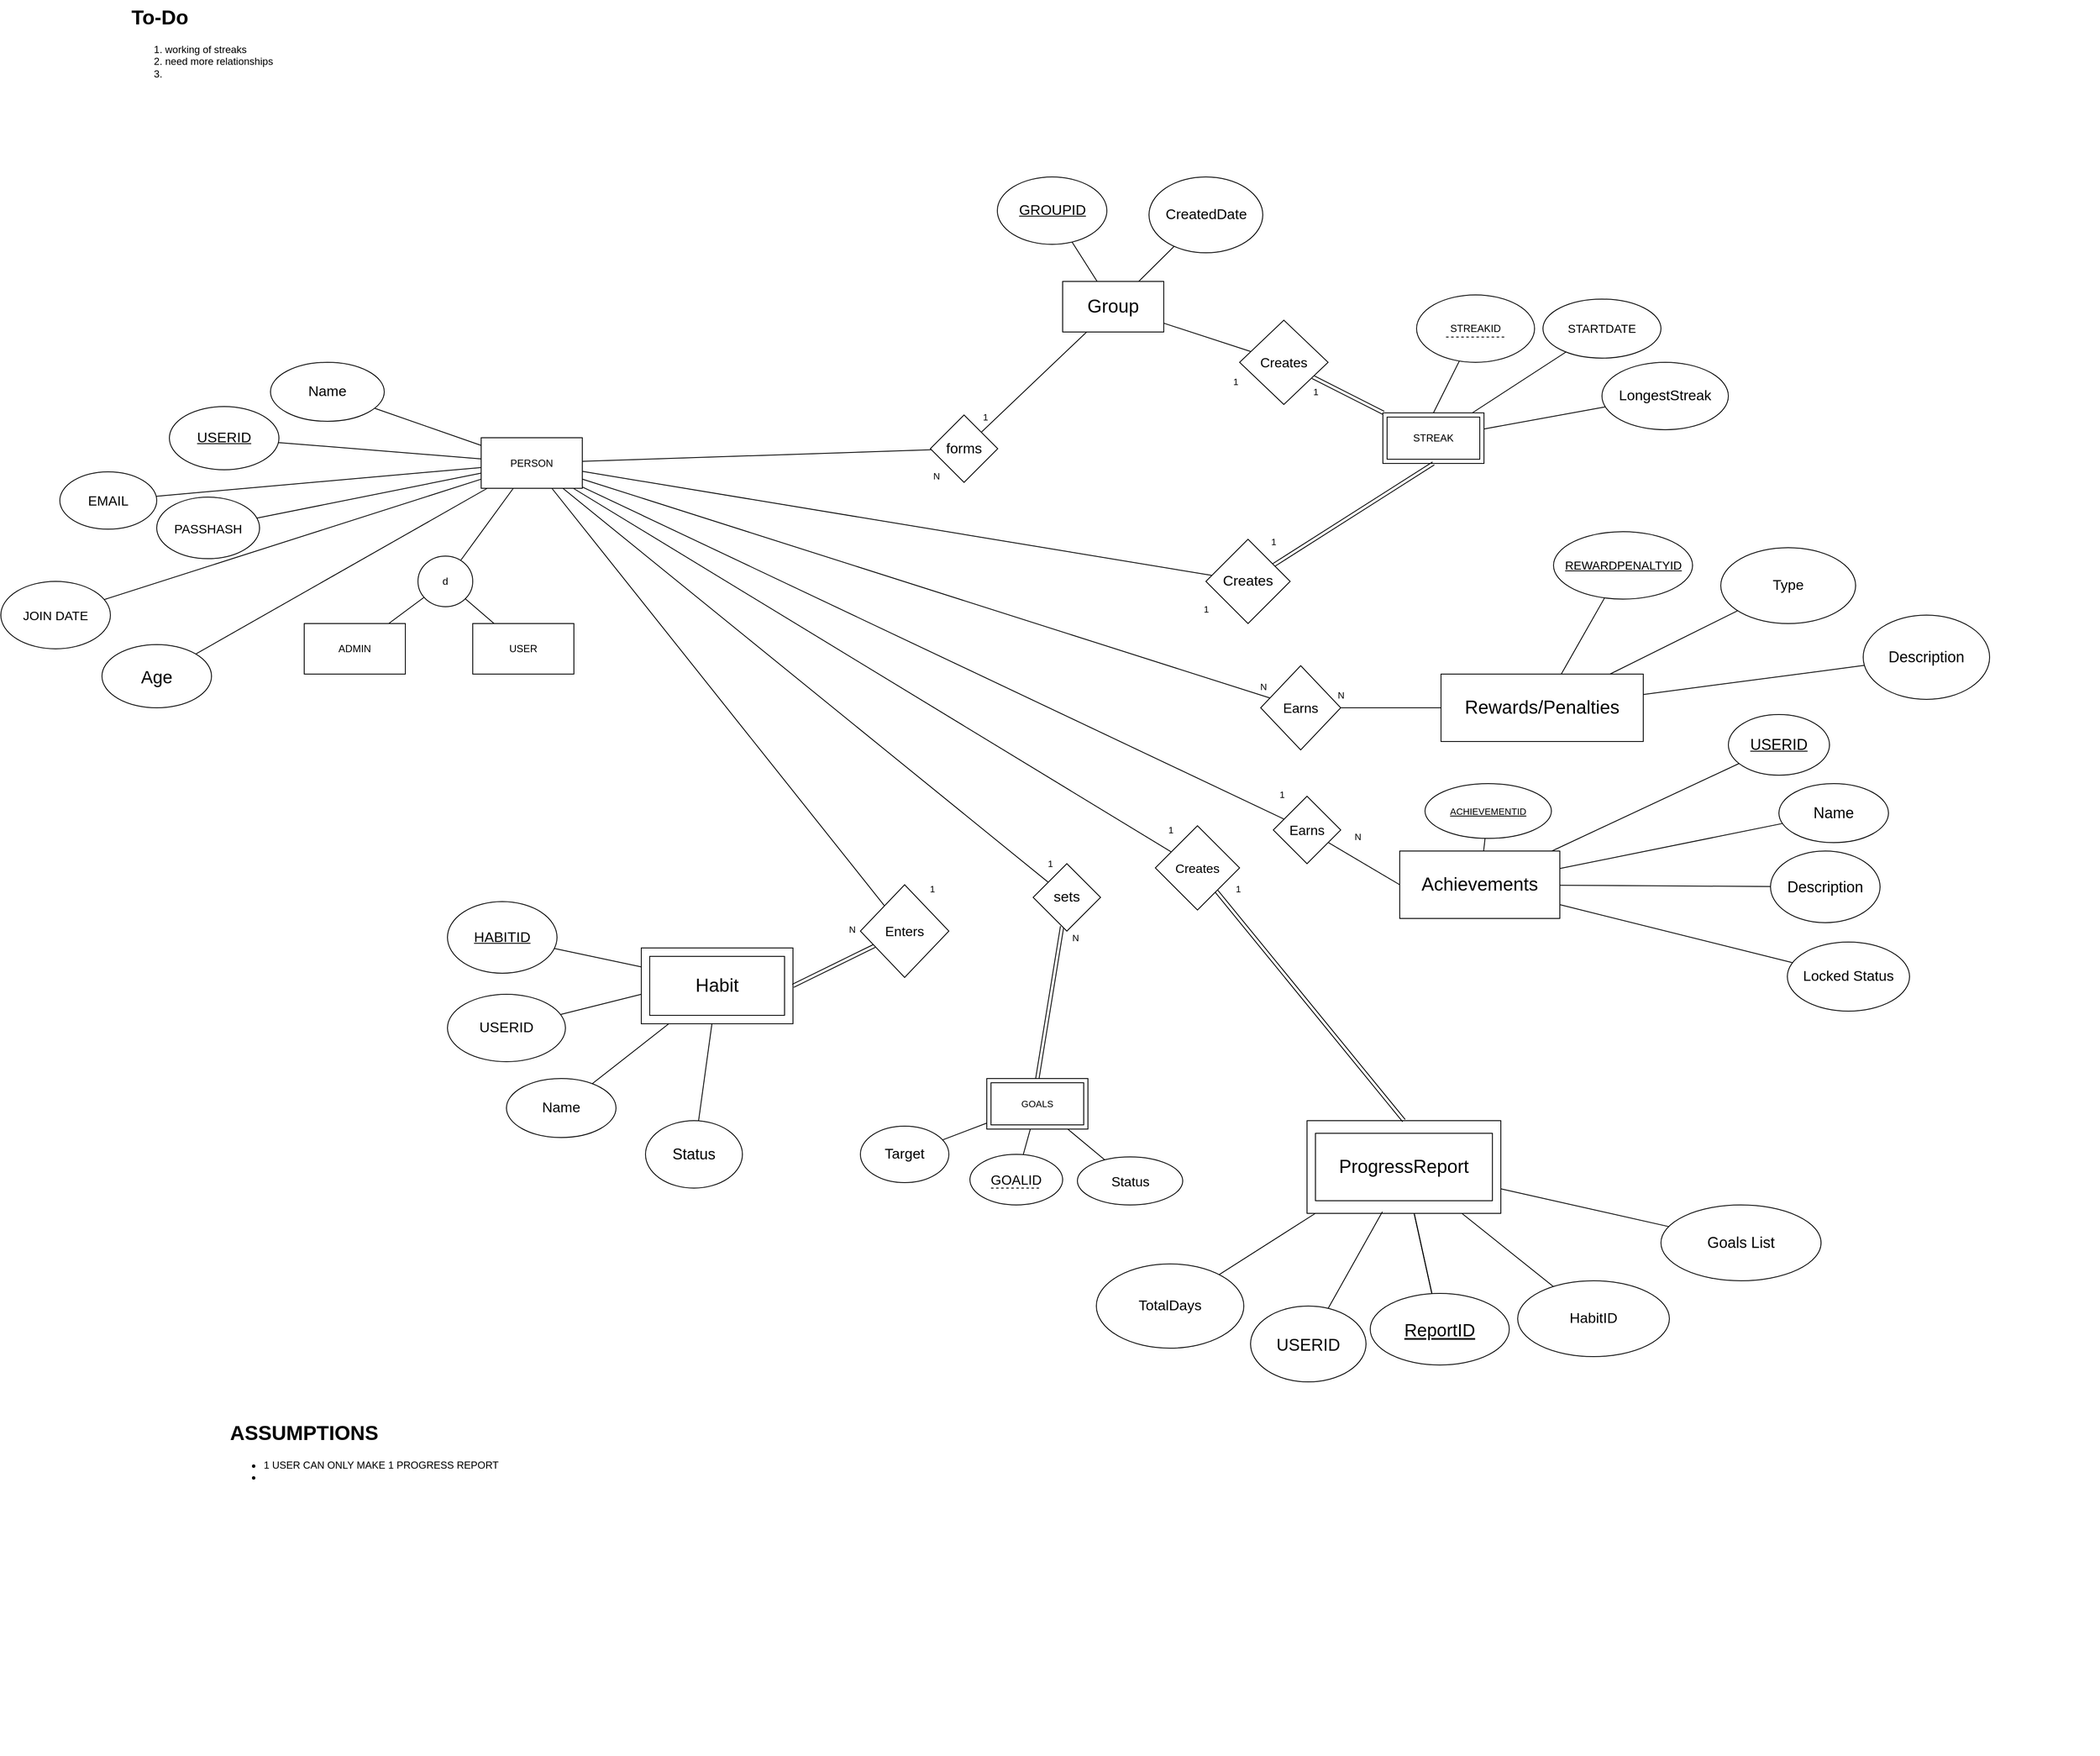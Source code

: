 <mxfile version="26.0.16">
  <diagram name="Page-1" id="hksbCuW23tJVjGmWREl6">
    <mxGraphModel dx="3308" dy="2055" grid="1" gridSize="10" guides="1" tooltips="1" connect="1" arrows="1" fold="1" page="1" pageScale="1" pageWidth="850" pageHeight="1100" math="0" shadow="0">
      <root>
        <mxCell id="0" />
        <mxCell id="1" parent="0" />
        <mxCell id="W9ihRem-RopsjmL4uKQ5-3" value="" style="edgeStyle=none;shape=connector;rounded=0;orthogonalLoop=1;jettySize=auto;html=1;strokeColor=default;align=center;verticalAlign=middle;fontFamily=Helvetica;fontSize=11;fontColor=default;labelBackgroundColor=default;startFill=0;endArrow=none;" edge="1" parent="1" source="W9ihRem-RopsjmL4uKQ5-8" target="W9ihRem-RopsjmL4uKQ5-120">
          <mxGeometry relative="1" as="geometry" />
        </mxCell>
        <mxCell id="W9ihRem-RopsjmL4uKQ5-4" value="" style="edgeStyle=none;shape=connector;rounded=0;orthogonalLoop=1;jettySize=auto;html=1;strokeColor=default;align=center;verticalAlign=middle;fontFamily=Helvetica;fontSize=11;fontColor=default;labelBackgroundColor=default;startFill=0;endArrow=none;" edge="1" parent="1" source="W9ihRem-RopsjmL4uKQ5-8" target="W9ihRem-RopsjmL4uKQ5-122">
          <mxGeometry relative="1" as="geometry" />
        </mxCell>
        <mxCell id="W9ihRem-RopsjmL4uKQ5-5" value="" style="edgeStyle=none;shape=connector;rounded=0;orthogonalLoop=1;jettySize=auto;html=1;strokeColor=default;align=center;verticalAlign=middle;fontFamily=Helvetica;fontSize=11;fontColor=default;labelBackgroundColor=default;startFill=0;endArrow=none;" edge="1" parent="1" source="W9ihRem-RopsjmL4uKQ5-8" target="W9ihRem-RopsjmL4uKQ5-120">
          <mxGeometry relative="1" as="geometry" />
        </mxCell>
        <mxCell id="W9ihRem-RopsjmL4uKQ5-6" value="" style="edgeStyle=none;shape=connector;rounded=0;orthogonalLoop=1;jettySize=auto;html=1;strokeColor=default;align=center;verticalAlign=middle;fontFamily=Helvetica;fontSize=11;fontColor=default;labelBackgroundColor=default;startFill=0;endArrow=none;" edge="1" parent="1" source="W9ihRem-RopsjmL4uKQ5-8" target="W9ihRem-RopsjmL4uKQ5-120">
          <mxGeometry relative="1" as="geometry" />
        </mxCell>
        <mxCell id="W9ihRem-RopsjmL4uKQ5-7" value="" style="edgeStyle=none;shape=connector;rounded=0;orthogonalLoop=1;jettySize=auto;html=1;strokeColor=default;align=center;verticalAlign=middle;fontFamily=Helvetica;fontSize=11;fontColor=default;labelBackgroundColor=default;startFill=0;endArrow=none;" edge="1" parent="1" source="W9ihRem-RopsjmL4uKQ5-8" target="W9ihRem-RopsjmL4uKQ5-124">
          <mxGeometry relative="1" as="geometry" />
        </mxCell>
        <mxCell id="W9ihRem-RopsjmL4uKQ5-8" value="" style="rounded=0;whiteSpace=wrap;html=1;fontFamily=Helvetica;fontSize=11;fontColor=default;labelBackgroundColor=default;" vertex="1" parent="1">
          <mxGeometry x="630" y="760" width="230" height="110" as="geometry" />
        </mxCell>
        <mxCell id="W9ihRem-RopsjmL4uKQ5-10" value="" style="edgeStyle=none;shape=connector;rounded=0;orthogonalLoop=1;jettySize=auto;html=1;strokeColor=default;align=center;verticalAlign=middle;fontFamily=Helvetica;fontSize=11;fontColor=default;labelBackgroundColor=default;startFill=0;endArrow=none;" edge="1" parent="1" source="W9ihRem-RopsjmL4uKQ5-13" target="W9ihRem-RopsjmL4uKQ5-146">
          <mxGeometry relative="1" as="geometry" />
        </mxCell>
        <mxCell id="W9ihRem-RopsjmL4uKQ5-11" value="" style="edgeStyle=none;shape=connector;rounded=0;orthogonalLoop=1;jettySize=auto;html=1;strokeColor=default;align=center;verticalAlign=middle;fontFamily=Helvetica;fontSize=11;fontColor=default;labelBackgroundColor=default;startFill=0;endArrow=none;" edge="1" parent="1" source="W9ihRem-RopsjmL4uKQ5-13" target="W9ihRem-RopsjmL4uKQ5-147">
          <mxGeometry relative="1" as="geometry" />
        </mxCell>
        <mxCell id="W9ihRem-RopsjmL4uKQ5-12" value="" style="edgeStyle=none;shape=connector;rounded=0;orthogonalLoop=1;jettySize=auto;html=1;strokeColor=default;align=center;verticalAlign=middle;fontFamily=Helvetica;fontSize=11;fontColor=default;labelBackgroundColor=default;startFill=0;endArrow=none;exitX=0;exitY=0.25;exitDx=0;exitDy=0;" edge="1" parent="1" source="W9ihRem-RopsjmL4uKQ5-13" target="W9ihRem-RopsjmL4uKQ5-148">
          <mxGeometry relative="1" as="geometry">
            <mxPoint x="-160" y="530.182" as="sourcePoint" />
          </mxGeometry>
        </mxCell>
        <mxCell id="W9ihRem-RopsjmL4uKQ5-13" value="" style="rounded=0;whiteSpace=wrap;html=1;fontFamily=Helvetica;fontSize=11;fontColor=default;labelBackgroundColor=default;" vertex="1" parent="1">
          <mxGeometry x="-160" y="555" width="180" height="90" as="geometry" />
        </mxCell>
        <mxCell id="W9ihRem-RopsjmL4uKQ5-21" value="" style="edgeStyle=none;shape=connector;rounded=0;orthogonalLoop=1;jettySize=auto;html=1;strokeColor=default;align=center;verticalAlign=middle;fontFamily=Helvetica;fontSize=11;fontColor=default;labelBackgroundColor=default;startFill=0;endArrow=none;" edge="1" parent="1" source="W9ihRem-RopsjmL4uKQ5-26" target="W9ihRem-RopsjmL4uKQ5-125">
          <mxGeometry relative="1" as="geometry" />
        </mxCell>
        <mxCell id="W9ihRem-RopsjmL4uKQ5-22" value="" style="edgeStyle=none;shape=connector;rounded=0;orthogonalLoop=1;jettySize=auto;html=1;strokeColor=default;align=center;verticalAlign=middle;fontFamily=Helvetica;fontSize=11;fontColor=default;labelBackgroundColor=default;startFill=0;endArrow=none;" edge="1" parent="1" source="W9ihRem-RopsjmL4uKQ5-26" target="W9ihRem-RopsjmL4uKQ5-126">
          <mxGeometry relative="1" as="geometry" />
        </mxCell>
        <mxCell id="W9ihRem-RopsjmL4uKQ5-23" value="" style="edgeStyle=none;shape=connector;rounded=0;orthogonalLoop=1;jettySize=auto;html=1;strokeColor=default;align=center;verticalAlign=middle;fontFamily=Helvetica;fontSize=11;fontColor=default;labelBackgroundColor=default;startFill=0;endArrow=none;" edge="1" parent="1" source="W9ihRem-RopsjmL4uKQ5-26" target="W9ihRem-RopsjmL4uKQ5-127">
          <mxGeometry relative="1" as="geometry" />
        </mxCell>
        <mxCell id="W9ihRem-RopsjmL4uKQ5-24" value="" style="edgeStyle=none;shape=connector;rounded=0;orthogonalLoop=1;jettySize=auto;html=1;strokeColor=default;align=center;verticalAlign=middle;fontFamily=Helvetica;fontSize=11;fontColor=default;labelBackgroundColor=default;startFill=0;endArrow=none;" edge="1" parent="1" source="W9ihRem-RopsjmL4uKQ5-26" target="W9ihRem-RopsjmL4uKQ5-128">
          <mxGeometry relative="1" as="geometry" />
        </mxCell>
        <mxCell id="W9ihRem-RopsjmL4uKQ5-25" value="" style="edgeStyle=none;shape=connector;rounded=0;orthogonalLoop=1;jettySize=auto;html=1;strokeColor=default;align=center;verticalAlign=middle;fontFamily=Helvetica;fontSize=11;fontColor=default;labelBackgroundColor=default;startFill=0;endArrow=none;" edge="1" parent="1" source="W9ihRem-RopsjmL4uKQ5-26" target="W9ihRem-RopsjmL4uKQ5-129">
          <mxGeometry relative="1" as="geometry" />
        </mxCell>
        <mxCell id="W9ihRem-RopsjmL4uKQ5-26" value="&lt;font style=&quot;font-size: 22px;&quot;&gt;Achievements&lt;/font&gt;" style="rounded=0;whiteSpace=wrap;html=1;" vertex="1" parent="1">
          <mxGeometry x="740" y="440" width="190" height="80" as="geometry" />
        </mxCell>
        <mxCell id="W9ihRem-RopsjmL4uKQ5-28" value="" style="edgeStyle=none;shape=connector;rounded=0;orthogonalLoop=1;jettySize=auto;html=1;strokeColor=default;align=center;verticalAlign=middle;fontFamily=Helvetica;fontSize=11;fontColor=default;labelBackgroundColor=default;startFill=0;endArrow=none;" edge="1" parent="1" source="W9ihRem-RopsjmL4uKQ5-31" target="W9ihRem-RopsjmL4uKQ5-135">
          <mxGeometry relative="1" as="geometry" />
        </mxCell>
        <mxCell id="W9ihRem-RopsjmL4uKQ5-29" value="" style="edgeStyle=none;shape=connector;rounded=0;orthogonalLoop=1;jettySize=auto;html=1;strokeColor=default;align=center;verticalAlign=middle;fontFamily=Helvetica;fontSize=11;fontColor=default;labelBackgroundColor=default;startFill=0;endArrow=none;" edge="1" parent="1" source="W9ihRem-RopsjmL4uKQ5-31" target="W9ihRem-RopsjmL4uKQ5-136">
          <mxGeometry relative="1" as="geometry" />
        </mxCell>
        <mxCell id="W9ihRem-RopsjmL4uKQ5-31" value="&lt;font style=&quot;font-size: 22px;&quot;&gt;Streak&lt;/font&gt;" style="rounded=0;whiteSpace=wrap;html=1;" vertex="1" parent="1">
          <mxGeometry x="720" y="-80" width="120" height="60" as="geometry" />
        </mxCell>
        <mxCell id="W9ihRem-RopsjmL4uKQ5-32" value="" style="edgeStyle=none;shape=connector;rounded=0;orthogonalLoop=1;jettySize=auto;html=1;strokeColor=default;align=center;verticalAlign=middle;fontFamily=Helvetica;fontSize=11;fontColor=default;labelBackgroundColor=default;startFill=0;endArrow=none;" edge="1" parent="1" target="W9ihRem-RopsjmL4uKQ5-145">
          <mxGeometry relative="1" as="geometry">
            <mxPoint x="-160" y="610" as="sourcePoint" />
          </mxGeometry>
        </mxCell>
        <mxCell id="W9ihRem-RopsjmL4uKQ5-33" value="&lt;font style=&quot;font-size: 22px;&quot;&gt;Habit&lt;/font&gt;" style="rounded=0;whiteSpace=wrap;html=1;" vertex="1" parent="1">
          <mxGeometry x="-150" y="565" width="160" height="70" as="geometry" />
        </mxCell>
        <mxCell id="W9ihRem-RopsjmL4uKQ5-34" value="" style="edgeStyle=none;shape=connector;rounded=0;orthogonalLoop=1;jettySize=auto;html=1;strokeColor=default;align=center;verticalAlign=middle;fontFamily=Helvetica;fontSize=11;fontColor=default;labelBackgroundColor=default;startFill=0;endArrow=none;" edge="1" parent="1" source="W9ihRem-RopsjmL4uKQ5-39" target="W9ihRem-RopsjmL4uKQ5-82">
          <mxGeometry relative="1" as="geometry" />
        </mxCell>
        <mxCell id="W9ihRem-RopsjmL4uKQ5-35" value="" style="edgeStyle=none;shape=connector;rounded=0;orthogonalLoop=1;jettySize=auto;html=1;strokeColor=default;align=center;verticalAlign=middle;fontFamily=Helvetica;fontSize=11;fontColor=default;labelBackgroundColor=default;startFill=0;endArrow=none;" edge="1" parent="1" source="W9ihRem-RopsjmL4uKQ5-39" target="W9ihRem-RopsjmL4uKQ5-130">
          <mxGeometry relative="1" as="geometry" />
        </mxCell>
        <mxCell id="W9ihRem-RopsjmL4uKQ5-38" value="" style="edgeStyle=none;shape=connector;rounded=0;orthogonalLoop=1;jettySize=auto;html=1;strokeColor=default;align=center;verticalAlign=middle;fontFamily=Helvetica;fontSize=11;fontColor=default;labelBackgroundColor=default;startFill=0;endArrow=none;" edge="1" parent="1" source="W9ihRem-RopsjmL4uKQ5-39" target="W9ihRem-RopsjmL4uKQ5-133">
          <mxGeometry relative="1" as="geometry" />
        </mxCell>
        <mxCell id="W9ihRem-RopsjmL4uKQ5-39" value="&lt;font style=&quot;font-size: 22px;&quot;&gt;Group&lt;/font&gt;" style="rounded=0;whiteSpace=wrap;html=1;" vertex="1" parent="1">
          <mxGeometry x="340" y="-236" width="120" height="60" as="geometry" />
        </mxCell>
        <mxCell id="W9ihRem-RopsjmL4uKQ5-40" style="rounded=0;orthogonalLoop=1;jettySize=auto;html=1;endArrow=none;startFill=0;" edge="1" parent="1" source="W9ihRem-RopsjmL4uKQ5-53" target="W9ihRem-RopsjmL4uKQ5-70">
          <mxGeometry relative="1" as="geometry" />
        </mxCell>
        <mxCell id="W9ihRem-RopsjmL4uKQ5-41" value="" style="shape=connector;rounded=0;orthogonalLoop=1;jettySize=auto;html=1;strokeColor=default;align=center;verticalAlign=middle;fontFamily=Helvetica;fontSize=11;fontColor=default;labelBackgroundColor=default;startFill=0;endArrow=none;" edge="1" parent="1" source="W9ihRem-RopsjmL4uKQ5-53" target="W9ihRem-RopsjmL4uKQ5-72">
          <mxGeometry relative="1" as="geometry" />
        </mxCell>
        <mxCell id="W9ihRem-RopsjmL4uKQ5-42" value="" style="shape=connector;rounded=0;orthogonalLoop=1;jettySize=auto;html=1;strokeColor=default;align=center;verticalAlign=middle;fontFamily=Helvetica;fontSize=11;fontColor=default;labelBackgroundColor=default;startFill=0;endArrow=none;" edge="1" parent="1" source="W9ihRem-RopsjmL4uKQ5-53" target="W9ihRem-RopsjmL4uKQ5-76">
          <mxGeometry relative="1" as="geometry" />
        </mxCell>
        <mxCell id="W9ihRem-RopsjmL4uKQ5-43" value="" style="edgeStyle=none;shape=connector;rounded=0;orthogonalLoop=1;jettySize=auto;html=1;strokeColor=default;align=center;verticalAlign=middle;fontFamily=Helvetica;fontSize=11;fontColor=default;labelBackgroundColor=default;startFill=0;endArrow=none;" edge="1" parent="1" source="W9ihRem-RopsjmL4uKQ5-53" target="W9ihRem-RopsjmL4uKQ5-78">
          <mxGeometry relative="1" as="geometry" />
        </mxCell>
        <mxCell id="W9ihRem-RopsjmL4uKQ5-44" value="" style="edgeStyle=none;shape=connector;rounded=0;orthogonalLoop=1;jettySize=auto;html=1;strokeColor=default;align=center;verticalAlign=middle;fontFamily=Helvetica;fontSize=11;fontColor=default;labelBackgroundColor=default;startFill=0;endArrow=none;" edge="1" parent="1" source="W9ihRem-RopsjmL4uKQ5-53" target="W9ihRem-RopsjmL4uKQ5-80">
          <mxGeometry relative="1" as="geometry" />
        </mxCell>
        <mxCell id="W9ihRem-RopsjmL4uKQ5-45" value="" style="edgeStyle=none;shape=connector;rounded=0;orthogonalLoop=1;jettySize=auto;html=1;strokeColor=default;align=center;verticalAlign=middle;fontFamily=Helvetica;fontSize=11;fontColor=default;labelBackgroundColor=default;startFill=0;endArrow=none;" edge="1" parent="1" source="W9ihRem-RopsjmL4uKQ5-53" target="W9ihRem-RopsjmL4uKQ5-85">
          <mxGeometry relative="1" as="geometry" />
        </mxCell>
        <mxCell id="W9ihRem-RopsjmL4uKQ5-46" value="" style="edgeStyle=none;shape=connector;rounded=0;orthogonalLoop=1;jettySize=auto;html=1;strokeColor=default;align=center;verticalAlign=middle;fontFamily=Helvetica;fontSize=11;fontColor=default;labelBackgroundColor=default;startFill=0;endArrow=none;" edge="1" parent="1" source="W9ihRem-RopsjmL4uKQ5-53" target="W9ihRem-RopsjmL4uKQ5-87">
          <mxGeometry relative="1" as="geometry" />
        </mxCell>
        <mxCell id="W9ihRem-RopsjmL4uKQ5-47" value="" style="edgeStyle=none;shape=connector;rounded=0;orthogonalLoop=1;jettySize=auto;html=1;strokeColor=default;align=center;verticalAlign=middle;fontFamily=Helvetica;fontSize=11;fontColor=default;labelBackgroundColor=default;startFill=0;endArrow=none;" edge="1" parent="1" source="W9ihRem-RopsjmL4uKQ5-53" target="W9ihRem-RopsjmL4uKQ5-149">
          <mxGeometry relative="1" as="geometry" />
        </mxCell>
        <mxCell id="W9ihRem-RopsjmL4uKQ5-48" value="" style="edgeStyle=none;shape=connector;rounded=0;orthogonalLoop=1;jettySize=auto;html=1;strokeColor=default;align=center;verticalAlign=middle;fontFamily=Helvetica;fontSize=11;fontColor=default;labelBackgroundColor=default;startFill=0;endArrow=none;" edge="1" parent="1" source="W9ihRem-RopsjmL4uKQ5-53" target="W9ihRem-RopsjmL4uKQ5-150">
          <mxGeometry relative="1" as="geometry" />
        </mxCell>
        <mxCell id="W9ihRem-RopsjmL4uKQ5-49" value="" style="edgeStyle=none;shape=connector;rounded=0;orthogonalLoop=1;jettySize=auto;html=1;strokeColor=default;align=center;verticalAlign=middle;fontFamily=Helvetica;fontSize=11;fontColor=default;labelBackgroundColor=default;startFill=0;endArrow=none;" edge="1" parent="1" source="W9ihRem-RopsjmL4uKQ5-53" target="W9ihRem-RopsjmL4uKQ5-151">
          <mxGeometry relative="1" as="geometry" />
        </mxCell>
        <mxCell id="W9ihRem-RopsjmL4uKQ5-50" value="" style="edgeStyle=none;shape=connector;rounded=0;orthogonalLoop=1;jettySize=auto;html=1;strokeColor=default;align=center;verticalAlign=middle;fontFamily=Helvetica;fontSize=11;fontColor=default;labelBackgroundColor=default;startFill=0;endArrow=none;" edge="1" parent="1" source="W9ihRem-RopsjmL4uKQ5-53" target="W9ihRem-RopsjmL4uKQ5-152">
          <mxGeometry relative="1" as="geometry" />
        </mxCell>
        <mxCell id="W9ihRem-RopsjmL4uKQ5-51" value="" style="edgeStyle=none;shape=connector;rounded=0;orthogonalLoop=1;jettySize=auto;html=1;strokeColor=default;align=center;verticalAlign=middle;fontFamily=Helvetica;fontSize=11;fontColor=default;labelBackgroundColor=default;startFill=0;endArrow=none;" edge="1" parent="1" source="W9ihRem-RopsjmL4uKQ5-53" target="W9ihRem-RopsjmL4uKQ5-153">
          <mxGeometry relative="1" as="geometry" />
        </mxCell>
        <mxCell id="W9ihRem-RopsjmL4uKQ5-52" value="" style="edgeStyle=none;shape=connector;rounded=0;orthogonalLoop=1;jettySize=auto;html=1;strokeColor=default;align=center;verticalAlign=middle;fontFamily=Helvetica;fontSize=11;fontColor=default;labelBackgroundColor=default;startFill=0;endArrow=none;" edge="1" parent="1" source="W9ihRem-RopsjmL4uKQ5-53" target="W9ihRem-RopsjmL4uKQ5-154">
          <mxGeometry relative="1" as="geometry" />
        </mxCell>
        <mxCell id="W9ihRem-RopsjmL4uKQ5-172" value="" style="rounded=0;orthogonalLoop=1;jettySize=auto;html=1;endArrow=none;startFill=0;" edge="1" parent="1" source="W9ihRem-RopsjmL4uKQ5-53" target="W9ihRem-RopsjmL4uKQ5-171">
          <mxGeometry relative="1" as="geometry" />
        </mxCell>
        <mxCell id="W9ihRem-RopsjmL4uKQ5-53" value="PERSON" style="rounded=0;whiteSpace=wrap;html=1;" vertex="1" parent="1">
          <mxGeometry x="-350" y="-50.5" width="120" height="60" as="geometry" />
        </mxCell>
        <mxCell id="W9ihRem-RopsjmL4uKQ5-54" value="" style="edgeStyle=none;shape=connector;rounded=0;orthogonalLoop=1;jettySize=auto;html=1;strokeColor=default;align=center;verticalAlign=middle;fontFamily=Helvetica;fontSize=11;fontColor=default;labelBackgroundColor=default;startFill=0;endArrow=none;" edge="1" parent="1" source="W9ihRem-RopsjmL4uKQ5-57" target="W9ihRem-RopsjmL4uKQ5-142">
          <mxGeometry relative="1" as="geometry" />
        </mxCell>
        <mxCell id="W9ihRem-RopsjmL4uKQ5-55" value="" style="edgeStyle=none;shape=connector;rounded=0;orthogonalLoop=1;jettySize=auto;html=1;strokeColor=default;align=center;verticalAlign=middle;fontFamily=Helvetica;fontSize=11;fontColor=default;labelBackgroundColor=default;startFill=0;endArrow=none;" edge="1" parent="1" source="W9ihRem-RopsjmL4uKQ5-57" target="W9ihRem-RopsjmL4uKQ5-143">
          <mxGeometry relative="1" as="geometry" />
        </mxCell>
        <mxCell id="W9ihRem-RopsjmL4uKQ5-56" value="" style="edgeStyle=none;shape=connector;rounded=0;orthogonalLoop=1;jettySize=auto;html=1;strokeColor=default;align=center;verticalAlign=middle;fontFamily=Helvetica;fontSize=11;fontColor=default;labelBackgroundColor=default;startFill=0;endArrow=none;" edge="1" parent="1" source="W9ihRem-RopsjmL4uKQ5-57" target="W9ihRem-RopsjmL4uKQ5-144">
          <mxGeometry relative="1" as="geometry" />
        </mxCell>
        <mxCell id="W9ihRem-RopsjmL4uKQ5-57" value="&lt;font style=&quot;font-size: 22px;&quot;&gt;Goals&lt;/font&gt;" style="rounded=0;whiteSpace=wrap;html=1;" vertex="1" parent="1">
          <mxGeometry x="250" y="710" width="120" height="60" as="geometry" />
        </mxCell>
        <mxCell id="W9ihRem-RopsjmL4uKQ5-59" value="" style="edgeStyle=none;shape=connector;rounded=0;orthogonalLoop=1;jettySize=auto;html=1;strokeColor=default;align=center;verticalAlign=middle;fontFamily=Helvetica;fontSize=11;fontColor=default;labelBackgroundColor=default;startFill=0;endArrow=none;" edge="1" parent="1" source="W9ihRem-RopsjmL4uKQ5-63" target="W9ihRem-RopsjmL4uKQ5-138">
          <mxGeometry relative="1" as="geometry" />
        </mxCell>
        <mxCell id="W9ihRem-RopsjmL4uKQ5-61" value="" style="edgeStyle=none;shape=connector;rounded=0;orthogonalLoop=1;jettySize=auto;html=1;strokeColor=default;align=center;verticalAlign=middle;fontFamily=Helvetica;fontSize=11;fontColor=default;labelBackgroundColor=default;startFill=0;endArrow=none;" edge="1" parent="1" source="W9ihRem-RopsjmL4uKQ5-63" target="W9ihRem-RopsjmL4uKQ5-140">
          <mxGeometry relative="1" as="geometry" />
        </mxCell>
        <mxCell id="W9ihRem-RopsjmL4uKQ5-62" value="" style="edgeStyle=none;shape=connector;rounded=0;orthogonalLoop=1;jettySize=auto;html=1;strokeColor=default;align=center;verticalAlign=middle;fontFamily=Helvetica;fontSize=11;fontColor=default;labelBackgroundColor=default;startFill=0;endArrow=none;" edge="1" parent="1" source="W9ihRem-RopsjmL4uKQ5-63" target="W9ihRem-RopsjmL4uKQ5-141">
          <mxGeometry relative="1" as="geometry" />
        </mxCell>
        <mxCell id="W9ihRem-RopsjmL4uKQ5-63" value="&lt;font style=&quot;font-size: 22px;&quot;&gt;Rewards/Penalties&lt;/font&gt;" style="rounded=0;whiteSpace=wrap;html=1;" vertex="1" parent="1">
          <mxGeometry x="789" y="230" width="240" height="80" as="geometry" />
        </mxCell>
        <mxCell id="W9ihRem-RopsjmL4uKQ5-66" value="" style="edgeStyle=none;shape=connector;rounded=0;orthogonalLoop=1;jettySize=auto;html=1;strokeColor=default;align=center;verticalAlign=middle;fontFamily=Helvetica;fontSize=11;fontColor=default;labelBackgroundColor=default;startFill=0;endArrow=none;exitX=0.389;exitY=0.982;exitDx=0;exitDy=0;exitPerimeter=0;" edge="1" parent="1" source="W9ihRem-RopsjmL4uKQ5-8" target="W9ihRem-RopsjmL4uKQ5-121">
          <mxGeometry relative="1" as="geometry" />
        </mxCell>
        <mxCell id="W9ihRem-RopsjmL4uKQ5-67" value="" style="edgeStyle=none;shape=connector;rounded=0;orthogonalLoop=1;jettySize=auto;html=1;strokeColor=default;align=center;verticalAlign=middle;fontFamily=Helvetica;fontSize=11;fontColor=default;labelBackgroundColor=default;startFill=0;endArrow=none;exitX=0.043;exitY=1;exitDx=0;exitDy=0;exitPerimeter=0;" edge="1" parent="1" source="W9ihRem-RopsjmL4uKQ5-8" target="W9ihRem-RopsjmL4uKQ5-123">
          <mxGeometry relative="1" as="geometry" />
        </mxCell>
        <mxCell id="W9ihRem-RopsjmL4uKQ5-68" value="&lt;font style=&quot;font-size: 22px;&quot;&gt;ProgressReport&lt;/font&gt;" style="rounded=0;whiteSpace=wrap;html=1;" vertex="1" parent="1">
          <mxGeometry x="640" y="775" width="210" height="80" as="geometry" />
        </mxCell>
        <mxCell id="W9ihRem-RopsjmL4uKQ5-69" style="shape=connector;rounded=0;orthogonalLoop=1;jettySize=auto;html=1;strokeColor=default;align=center;verticalAlign=middle;fontFamily=Helvetica;fontSize=11;fontColor=default;labelBackgroundColor=default;startFill=0;endArrow=none;" edge="1" parent="1" source="W9ihRem-RopsjmL4uKQ5-70" target="W9ihRem-RopsjmL4uKQ5-39">
          <mxGeometry relative="1" as="geometry" />
        </mxCell>
        <mxCell id="W9ihRem-RopsjmL4uKQ5-70" value="&lt;font style=&quot;font-size: 17px;&quot;&gt;forms&lt;/font&gt;" style="rhombus;whiteSpace=wrap;html=1;" vertex="1" parent="1">
          <mxGeometry x="183" y="-77.5" width="80" height="80" as="geometry" />
        </mxCell>
        <mxCell id="W9ihRem-RopsjmL4uKQ5-71" style="rounded=0;orthogonalLoop=1;jettySize=auto;html=1;entryX=0.5;entryY=0;entryDx=0;entryDy=0;strokeColor=default;align=center;verticalAlign=middle;fontFamily=Helvetica;fontSize=11;fontColor=default;labelBackgroundColor=default;startFill=0;endArrow=none;shape=link;" edge="1" parent="1" source="W9ihRem-RopsjmL4uKQ5-72" target="W9ihRem-RopsjmL4uKQ5-57">
          <mxGeometry relative="1" as="geometry" />
        </mxCell>
        <mxCell id="W9ihRem-RopsjmL4uKQ5-72" value="&lt;font style=&quot;font-size: 17px;&quot;&gt;sets&lt;/font&gt;" style="rhombus;whiteSpace=wrap;html=1;rounded=0;" vertex="1" parent="1">
          <mxGeometry x="305" y="455" width="80" height="80" as="geometry" />
        </mxCell>
        <mxCell id="W9ihRem-RopsjmL4uKQ5-75" style="edgeStyle=orthogonalEdgeStyle;shape=connector;rounded=0;orthogonalLoop=1;jettySize=auto;html=1;strokeColor=default;align=center;verticalAlign=middle;fontFamily=Helvetica;fontSize=11;fontColor=default;labelBackgroundColor=default;startFill=0;endArrow=none;" edge="1" parent="1" source="W9ihRem-RopsjmL4uKQ5-76" target="W9ihRem-RopsjmL4uKQ5-63">
          <mxGeometry relative="1" as="geometry" />
        </mxCell>
        <mxCell id="W9ihRem-RopsjmL4uKQ5-76" value="&lt;font style=&quot;font-size: 16px;&quot;&gt;Earns&lt;/font&gt;" style="rhombus;whiteSpace=wrap;html=1;rounded=0;" vertex="1" parent="1">
          <mxGeometry x="575" y="220" width="95" height="100" as="geometry" />
        </mxCell>
        <mxCell id="W9ihRem-RopsjmL4uKQ5-77" style="edgeStyle=none;shape=link;rounded=0;orthogonalLoop=1;jettySize=auto;html=1;strokeColor=default;align=center;verticalAlign=middle;fontFamily=Helvetica;fontSize=11;fontColor=default;labelBackgroundColor=default;startFill=0;endArrow=none;entryX=1;entryY=0.5;entryDx=0;entryDy=0;" edge="1" parent="1" source="W9ihRem-RopsjmL4uKQ5-78" target="W9ihRem-RopsjmL4uKQ5-13">
          <mxGeometry relative="1" as="geometry">
            <mxPoint x="120" y="590" as="targetPoint" />
          </mxGeometry>
        </mxCell>
        <mxCell id="W9ihRem-RopsjmL4uKQ5-78" value="&lt;font style=&quot;font-size: 16px;&quot;&gt;Enters&lt;/font&gt;" style="rhombus;whiteSpace=wrap;html=1;rounded=0;" vertex="1" parent="1">
          <mxGeometry x="100" y="480" width="105" height="110" as="geometry" />
        </mxCell>
        <mxCell id="W9ihRem-RopsjmL4uKQ5-79" style="edgeStyle=none;shape=link;rounded=0;orthogonalLoop=1;jettySize=auto;html=1;entryX=0.5;entryY=1;entryDx=0;entryDy=0;strokeColor=default;align=center;verticalAlign=middle;fontFamily=Helvetica;fontSize=11;fontColor=default;labelBackgroundColor=default;startFill=0;endArrow=none;" edge="1" parent="1" source="W9ihRem-RopsjmL4uKQ5-80" target="W9ihRem-RopsjmL4uKQ5-31">
          <mxGeometry relative="1" as="geometry" />
        </mxCell>
        <mxCell id="W9ihRem-RopsjmL4uKQ5-80" value="&lt;font style=&quot;font-size: 17px;&quot;&gt;Creates&lt;/font&gt;" style="rhombus;whiteSpace=wrap;html=1;rounded=0;" vertex="1" parent="1">
          <mxGeometry x="510" y="70" width="100" height="100" as="geometry" />
        </mxCell>
        <mxCell id="W9ihRem-RopsjmL4uKQ5-81" value="" style="edgeStyle=none;shape=link;rounded=0;orthogonalLoop=1;jettySize=auto;html=1;strokeColor=default;align=center;verticalAlign=middle;fontFamily=Helvetica;fontSize=11;fontColor=default;labelBackgroundColor=default;startFill=0;endArrow=none;" edge="1" parent="1" source="W9ihRem-RopsjmL4uKQ5-82" target="W9ihRem-RopsjmL4uKQ5-31">
          <mxGeometry relative="1" as="geometry" />
        </mxCell>
        <mxCell id="W9ihRem-RopsjmL4uKQ5-82" value="&lt;font style=&quot;font-size: 16px;&quot;&gt;Creates&lt;/font&gt;" style="rhombus;whiteSpace=wrap;html=1;rounded=0;" vertex="1" parent="1">
          <mxGeometry x="550" y="-190" width="105" height="100" as="geometry" />
        </mxCell>
        <mxCell id="W9ihRem-RopsjmL4uKQ5-83" style="edgeStyle=none;shape=connector;rounded=0;orthogonalLoop=1;jettySize=auto;html=1;exitX=0.5;exitY=1;exitDx=0;exitDy=0;strokeColor=default;align=center;verticalAlign=middle;fontFamily=Helvetica;fontSize=11;fontColor=default;labelBackgroundColor=default;startFill=0;endArrow=none;" edge="1" parent="1" source="W9ihRem-RopsjmL4uKQ5-31" target="W9ihRem-RopsjmL4uKQ5-31">
          <mxGeometry relative="1" as="geometry" />
        </mxCell>
        <mxCell id="W9ihRem-RopsjmL4uKQ5-84" style="edgeStyle=none;shape=connector;rounded=0;orthogonalLoop=1;jettySize=auto;html=1;entryX=0;entryY=0.5;entryDx=0;entryDy=0;strokeColor=default;align=center;verticalAlign=middle;fontFamily=Helvetica;fontSize=11;fontColor=default;labelBackgroundColor=default;startFill=0;endArrow=none;" edge="1" parent="1" source="W9ihRem-RopsjmL4uKQ5-85" target="W9ihRem-RopsjmL4uKQ5-26">
          <mxGeometry relative="1" as="geometry" />
        </mxCell>
        <mxCell id="W9ihRem-RopsjmL4uKQ5-85" value="&lt;font style=&quot;font-size: 16px;&quot;&gt;Earns&lt;/font&gt;" style="rhombus;whiteSpace=wrap;html=1;rounded=0;" vertex="1" parent="1">
          <mxGeometry x="590" y="375" width="80" height="80" as="geometry" />
        </mxCell>
        <mxCell id="W9ihRem-RopsjmL4uKQ5-86" style="edgeStyle=none;shape=link;rounded=0;orthogonalLoop=1;jettySize=auto;html=1;entryX=0.5;entryY=0;entryDx=0;entryDy=0;strokeColor=default;align=center;verticalAlign=middle;fontFamily=Helvetica;fontSize=11;fontColor=default;labelBackgroundColor=default;startFill=0;endArrow=none;" edge="1" parent="1" source="W9ihRem-RopsjmL4uKQ5-87" target="W9ihRem-RopsjmL4uKQ5-8">
          <mxGeometry relative="1" as="geometry" />
        </mxCell>
        <mxCell id="W9ihRem-RopsjmL4uKQ5-87" value="&lt;font style=&quot;font-size: 15px;&quot;&gt;Creates&lt;/font&gt;" style="rhombus;whiteSpace=wrap;html=1;rounded=0;" vertex="1" parent="1">
          <mxGeometry x="450" y="410" width="100" height="100" as="geometry" />
        </mxCell>
        <mxCell id="W9ihRem-RopsjmL4uKQ5-94" value="N" style="text;html=1;align=center;verticalAlign=middle;resizable=0;points=[];autosize=1;strokeColor=none;fillColor=none;fontFamily=Helvetica;fontSize=11;fontColor=default;labelBackgroundColor=default;" vertex="1" parent="1">
          <mxGeometry x="563" y="230" width="30" height="30" as="geometry" />
        </mxCell>
        <mxCell id="W9ihRem-RopsjmL4uKQ5-95" value="N" style="text;html=1;align=center;verticalAlign=middle;resizable=0;points=[];autosize=1;strokeColor=none;fillColor=none;fontFamily=Helvetica;fontSize=11;fontColor=default;labelBackgroundColor=default;" vertex="1" parent="1">
          <mxGeometry x="655" y="240" width="30" height="30" as="geometry" />
        </mxCell>
        <mxCell id="W9ihRem-RopsjmL4uKQ5-96" value="N" style="text;html=1;align=center;verticalAlign=middle;resizable=0;points=[];autosize=1;strokeColor=none;fillColor=none;fontFamily=Helvetica;fontSize=11;fontColor=default;labelBackgroundColor=default;" vertex="1" parent="1">
          <mxGeometry x="175" y="-20.5" width="30" height="30" as="geometry" />
        </mxCell>
        <mxCell id="W9ihRem-RopsjmL4uKQ5-97" value="1" style="text;html=1;align=center;verticalAlign=middle;resizable=0;points=[];autosize=1;strokeColor=none;fillColor=none;fontFamily=Helvetica;fontSize=11;fontColor=default;labelBackgroundColor=default;" vertex="1" parent="1">
          <mxGeometry x="233" y="-90" width="30" height="30" as="geometry" />
        </mxCell>
        <mxCell id="W9ihRem-RopsjmL4uKQ5-100" value="1" style="text;html=1;align=center;verticalAlign=middle;resizable=0;points=[];autosize=1;strokeColor=none;fillColor=none;fontFamily=Helvetica;fontSize=11;fontColor=default;labelBackgroundColor=default;" vertex="1" parent="1">
          <mxGeometry x="452.5" y="400" width="30" height="30" as="geometry" />
        </mxCell>
        <mxCell id="W9ihRem-RopsjmL4uKQ5-101" value="1" style="text;html=1;align=center;verticalAlign=middle;resizable=0;points=[];autosize=1;strokeColor=none;fillColor=none;fontFamily=Helvetica;fontSize=11;fontColor=default;labelBackgroundColor=default;" vertex="1" parent="1">
          <mxGeometry x="533" y="470" width="30" height="30" as="geometry" />
        </mxCell>
        <mxCell id="W9ihRem-RopsjmL4uKQ5-102" value="1" style="text;html=1;align=center;verticalAlign=middle;resizable=0;points=[];autosize=1;strokeColor=none;fillColor=none;fontFamily=Helvetica;fontSize=11;fontColor=default;labelBackgroundColor=default;" vertex="1" parent="1">
          <mxGeometry x="585" y="358" width="30" height="30" as="geometry" />
        </mxCell>
        <mxCell id="W9ihRem-RopsjmL4uKQ5-103" value="N" style="text;html=1;align=center;verticalAlign=middle;resizable=0;points=[];autosize=1;strokeColor=none;fillColor=none;fontFamily=Helvetica;fontSize=11;fontColor=default;labelBackgroundColor=default;" vertex="1" parent="1">
          <mxGeometry x="675" y="408" width="30" height="30" as="geometry" />
        </mxCell>
        <mxCell id="W9ihRem-RopsjmL4uKQ5-104" value="1" style="text;html=1;align=center;verticalAlign=middle;resizable=0;points=[];autosize=1;strokeColor=none;fillColor=none;fontFamily=Helvetica;fontSize=11;fontColor=default;labelBackgroundColor=default;" vertex="1" parent="1">
          <mxGeometry x="310" y="440" width="30" height="30" as="geometry" />
        </mxCell>
        <mxCell id="W9ihRem-RopsjmL4uKQ5-105" value="N" style="text;html=1;align=center;verticalAlign=middle;resizable=0;points=[];autosize=1;strokeColor=none;fillColor=none;fontFamily=Helvetica;fontSize=11;fontColor=default;labelBackgroundColor=default;" vertex="1" parent="1">
          <mxGeometry x="340" y="527.5" width="30" height="30" as="geometry" />
        </mxCell>
        <mxCell id="W9ihRem-RopsjmL4uKQ5-106" value="1" style="text;html=1;align=center;verticalAlign=middle;resizable=0;points=[];autosize=1;strokeColor=none;fillColor=none;fontFamily=Helvetica;fontSize=11;fontColor=default;labelBackgroundColor=default;" vertex="1" parent="1">
          <mxGeometry x="170" y="470" width="30" height="30" as="geometry" />
        </mxCell>
        <mxCell id="W9ihRem-RopsjmL4uKQ5-107" value="N" style="text;html=1;align=center;verticalAlign=middle;resizable=0;points=[];autosize=1;strokeColor=none;fillColor=none;fontFamily=Helvetica;fontSize=11;fontColor=default;labelBackgroundColor=default;" vertex="1" parent="1">
          <mxGeometry x="75" y="518" width="30" height="30" as="geometry" />
        </mxCell>
        <mxCell id="W9ihRem-RopsjmL4uKQ5-108" value="1" style="text;html=1;align=center;verticalAlign=middle;resizable=0;points=[];autosize=1;strokeColor=none;fillColor=none;fontFamily=Helvetica;fontSize=11;fontColor=default;labelBackgroundColor=default;" vertex="1" parent="1">
          <mxGeometry x="530" y="-132" width="30" height="30" as="geometry" />
        </mxCell>
        <mxCell id="W9ihRem-RopsjmL4uKQ5-109" value="1" style="text;html=1;align=center;verticalAlign=middle;resizable=0;points=[];autosize=1;strokeColor=none;fillColor=none;fontFamily=Helvetica;fontSize=11;fontColor=default;labelBackgroundColor=default;" vertex="1" parent="1">
          <mxGeometry x="625" y="-120" width="30" height="30" as="geometry" />
        </mxCell>
        <mxCell id="W9ihRem-RopsjmL4uKQ5-110" value="1" style="text;html=1;align=center;verticalAlign=middle;resizable=0;points=[];autosize=1;strokeColor=none;fillColor=none;fontFamily=Helvetica;fontSize=11;fontColor=default;labelBackgroundColor=default;" vertex="1" parent="1">
          <mxGeometry x="495" y="138" width="30" height="30" as="geometry" />
        </mxCell>
        <mxCell id="W9ihRem-RopsjmL4uKQ5-111" value="1" style="text;html=1;align=center;verticalAlign=middle;resizable=0;points=[];autosize=1;strokeColor=none;fillColor=none;fontFamily=Helvetica;fontSize=11;fontColor=default;labelBackgroundColor=default;" vertex="1" parent="1">
          <mxGeometry x="575" y="58" width="30" height="30" as="geometry" />
        </mxCell>
        <mxCell id="W9ihRem-RopsjmL4uKQ5-120" value="&lt;font style=&quot;font-size: 21px;&quot;&gt;&lt;u&gt;ReportID&lt;/u&gt;&lt;/font&gt;" style="ellipse;whiteSpace=wrap;html=1;fontSize=11;rounded=0;labelBackgroundColor=default;" vertex="1" parent="1">
          <mxGeometry x="705" y="965" width="165" height="85" as="geometry" />
        </mxCell>
        <mxCell id="W9ihRem-RopsjmL4uKQ5-121" value="&lt;font style=&quot;font-size: 20px;&quot;&gt;USERID&lt;/font&gt;" style="ellipse;whiteSpace=wrap;html=1;rounded=0;fontFamily=Helvetica;fontSize=11;fontColor=default;labelBackgroundColor=default;" vertex="1" parent="1">
          <mxGeometry x="563" y="980" width="137" height="90" as="geometry" />
        </mxCell>
        <mxCell id="W9ihRem-RopsjmL4uKQ5-122" value="&lt;font style=&quot;font-size: 17px;&quot;&gt;HabitID&lt;/font&gt;" style="ellipse;whiteSpace=wrap;html=1;fontSize=11;rounded=0;labelBackgroundColor=default;fontFamily=Helvetica;fontColor=default;" vertex="1" parent="1">
          <mxGeometry x="880" y="950" width="180" height="90" as="geometry" />
        </mxCell>
        <mxCell id="W9ihRem-RopsjmL4uKQ5-123" value="&lt;font style=&quot;font-size: 17px;&quot;&gt;TotalDays&lt;/font&gt;" style="ellipse;whiteSpace=wrap;html=1;rounded=0;fontFamily=Helvetica;fontSize=11;fontColor=default;labelBackgroundColor=default;" vertex="1" parent="1">
          <mxGeometry x="380" y="930" width="175" height="100" as="geometry" />
        </mxCell>
        <mxCell id="W9ihRem-RopsjmL4uKQ5-124" value="&lt;font style=&quot;font-size: 18px;&quot;&gt;Goals List&lt;/font&gt;" style="ellipse;whiteSpace=wrap;html=1;fontSize=11;rounded=0;labelBackgroundColor=default;fontFamily=Helvetica;fontColor=default;" vertex="1" parent="1">
          <mxGeometry x="1050" y="860" width="190" height="90" as="geometry" />
        </mxCell>
        <mxCell id="W9ihRem-RopsjmL4uKQ5-125" value="&lt;font style=&quot;font-size: 18px;&quot;&gt;Description&lt;/font&gt;" style="ellipse;whiteSpace=wrap;html=1;rounded=0;fontFamily=Helvetica;fontSize=11;fontColor=default;labelBackgroundColor=default;" vertex="1" parent="1">
          <mxGeometry x="1180" y="440" width="130" height="85" as="geometry" />
        </mxCell>
        <mxCell id="W9ihRem-RopsjmL4uKQ5-126" value="&lt;font style=&quot;font-size: 18px;&quot;&gt;Name&lt;/font&gt;" style="ellipse;whiteSpace=wrap;html=1;rounded=0;fontFamily=Helvetica;fontSize=11;fontColor=default;labelBackgroundColor=default;" vertex="1" parent="1">
          <mxGeometry x="1190" y="360" width="130" height="70" as="geometry" />
        </mxCell>
        <mxCell id="W9ihRem-RopsjmL4uKQ5-127" value="&lt;font style=&quot;font-size: 17px;&quot;&gt;Locked Status&lt;/font&gt;" style="ellipse;whiteSpace=wrap;html=1;rounded=0;fontFamily=Helvetica;fontSize=11;fontColor=default;labelBackgroundColor=default;" vertex="1" parent="1">
          <mxGeometry x="1200" y="548" width="145" height="82" as="geometry" />
        </mxCell>
        <mxCell id="W9ihRem-RopsjmL4uKQ5-128" value="&lt;u&gt;ACHIEVEMENTID&lt;/u&gt;" style="ellipse;whiteSpace=wrap;html=1;rounded=0;fontFamily=Helvetica;fontSize=11;fontColor=default;labelBackgroundColor=default;" vertex="1" parent="1">
          <mxGeometry x="770" y="360" width="150" height="65" as="geometry" />
        </mxCell>
        <mxCell id="W9ihRem-RopsjmL4uKQ5-129" value="&lt;font style=&quot;font-size: 18px;&quot;&gt;&lt;u&gt;USERID&lt;/u&gt;&lt;/font&gt;" style="ellipse;whiteSpace=wrap;html=1;rounded=0;fontFamily=Helvetica;fontSize=11;fontColor=default;labelBackgroundColor=default;" vertex="1" parent="1">
          <mxGeometry x="1130" y="278" width="120" height="72" as="geometry" />
        </mxCell>
        <mxCell id="W9ihRem-RopsjmL4uKQ5-130" value="&lt;font style=&quot;font-size: 17px;&quot;&gt;&lt;u&gt;GROUPID&lt;/u&gt;&lt;/font&gt;" style="ellipse;whiteSpace=wrap;html=1;rounded=0;fontFamily=Helvetica;fontSize=11;fontColor=default;labelBackgroundColor=default;" vertex="1" parent="1">
          <mxGeometry x="262.5" y="-360" width="130" height="80" as="geometry" />
        </mxCell>
        <mxCell id="W9ihRem-RopsjmL4uKQ5-133" value="&lt;font style=&quot;font-size: 17px;&quot;&gt;CreatedDate&lt;/font&gt;" style="ellipse;whiteSpace=wrap;html=1;rounded=0;fontFamily=Helvetica;fontSize=11;fontColor=default;labelBackgroundColor=default;" vertex="1" parent="1">
          <mxGeometry x="442.5" y="-360" width="135" height="90" as="geometry" />
        </mxCell>
        <mxCell id="W9ihRem-RopsjmL4uKQ5-135" value="&lt;font style=&quot;font-size: 14px;&quot;&gt;STARTDATE&lt;/font&gt;" style="ellipse;whiteSpace=wrap;html=1;rounded=0;fontFamily=Helvetica;fontSize=11;fontColor=default;labelBackgroundColor=default;" vertex="1" parent="1">
          <mxGeometry x="910" y="-215" width="140" height="70" as="geometry" />
        </mxCell>
        <mxCell id="W9ihRem-RopsjmL4uKQ5-136" value="&lt;font style=&quot;font-size: 17px;&quot;&gt;LongestStreak&lt;/font&gt;" style="ellipse;whiteSpace=wrap;html=1;rounded=0;fontFamily=Helvetica;fontSize=11;fontColor=default;labelBackgroundColor=default;" vertex="1" parent="1">
          <mxGeometry x="980" y="-140" width="150" height="80" as="geometry" />
        </mxCell>
        <mxCell id="W9ihRem-RopsjmL4uKQ5-138" value="&lt;font style=&quot;font-size: 14px;&quot;&gt;&lt;u&gt;REWARDPENALTYID&lt;/u&gt;&lt;/font&gt;" style="ellipse;whiteSpace=wrap;html=1;rounded=0;fontFamily=Helvetica;fontSize=11;fontColor=default;labelBackgroundColor=default;" vertex="1" parent="1">
          <mxGeometry x="922.5" y="61" width="165" height="80" as="geometry" />
        </mxCell>
        <mxCell id="W9ihRem-RopsjmL4uKQ5-140" value="&lt;font style=&quot;font-size: 17px;&quot;&gt;Type&lt;/font&gt;" style="ellipse;whiteSpace=wrap;html=1;rounded=0;fontFamily=Helvetica;fontSize=11;fontColor=default;labelBackgroundColor=default;" vertex="1" parent="1">
          <mxGeometry x="1121" y="80" width="160" height="90" as="geometry" />
        </mxCell>
        <mxCell id="W9ihRem-RopsjmL4uKQ5-141" value="&lt;font style=&quot;font-size: 18px;&quot;&gt;Description&lt;/font&gt;" style="ellipse;whiteSpace=wrap;html=1;rounded=0;fontFamily=Helvetica;fontSize=11;fontColor=default;labelBackgroundColor=default;" vertex="1" parent="1">
          <mxGeometry x="1290" y="160" width="150" height="100" as="geometry" />
        </mxCell>
        <mxCell id="W9ihRem-RopsjmL4uKQ5-142" value="&lt;font style=&quot;font-size: 16px;&quot;&gt;GOALID&lt;/font&gt;" style="ellipse;whiteSpace=wrap;html=1;rounded=0;fontFamily=Helvetica;fontSize=11;fontColor=default;labelBackgroundColor=default;" vertex="1" parent="1">
          <mxGeometry x="230" y="800" width="110" height="60" as="geometry" />
        </mxCell>
        <mxCell id="W9ihRem-RopsjmL4uKQ5-143" value="&lt;font style=&quot;font-size: 17px;&quot;&gt;Target&lt;/font&gt;" style="ellipse;whiteSpace=wrap;html=1;rounded=0;fontFamily=Helvetica;fontSize=11;fontColor=default;labelBackgroundColor=default;" vertex="1" parent="1">
          <mxGeometry x="100" y="766.5" width="105" height="67" as="geometry" />
        </mxCell>
        <mxCell id="W9ihRem-RopsjmL4uKQ5-144" value="&lt;font style=&quot;font-size: 16px;&quot;&gt;Status&lt;/font&gt;" style="ellipse;whiteSpace=wrap;html=1;rounded=0;fontFamily=Helvetica;fontSize=11;fontColor=default;labelBackgroundColor=default;" vertex="1" parent="1">
          <mxGeometry x="357.5" y="803" width="125" height="57" as="geometry" />
        </mxCell>
        <mxCell id="W9ihRem-RopsjmL4uKQ5-145" value="&lt;font style=&quot;font-size: 17px;&quot;&gt;USERID&lt;/font&gt;" style="ellipse;whiteSpace=wrap;html=1;rounded=0;fontFamily=Helvetica;fontSize=11;fontColor=default;labelBackgroundColor=default;" vertex="1" parent="1">
          <mxGeometry x="-390" y="610" width="140" height="80" as="geometry" />
        </mxCell>
        <mxCell id="W9ihRem-RopsjmL4uKQ5-146" value="&lt;font style=&quot;font-size: 17px;&quot;&gt;Name&lt;/font&gt;" style="ellipse;whiteSpace=wrap;html=1;fontSize=11;rounded=0;labelBackgroundColor=default;fontFamily=Helvetica;fontColor=default;" vertex="1" parent="1">
          <mxGeometry x="-320" y="710" width="130" height="70" as="geometry" />
        </mxCell>
        <mxCell id="W9ihRem-RopsjmL4uKQ5-147" value="&lt;font style=&quot;font-size: 18px;&quot;&gt;Status&lt;/font&gt;" style="ellipse;whiteSpace=wrap;html=1;fontSize=11;rounded=0;labelBackgroundColor=default;fontFamily=Helvetica;fontColor=default;" vertex="1" parent="1">
          <mxGeometry x="-155" y="760" width="115" height="80" as="geometry" />
        </mxCell>
        <mxCell id="W9ihRem-RopsjmL4uKQ5-148" value="&lt;font style=&quot;font-size: 17px;&quot;&gt;&lt;u&gt;HABITID&lt;/u&gt;&lt;/font&gt;" style="ellipse;whiteSpace=wrap;html=1;fontSize=11;rounded=0;labelBackgroundColor=default;fontFamily=Helvetica;fontColor=default;" vertex="1" parent="1">
          <mxGeometry x="-390" y="500" width="130" height="85" as="geometry" />
        </mxCell>
        <mxCell id="W9ihRem-RopsjmL4uKQ5-149" value="&lt;u&gt;&lt;font style=&quot;font-size: 17px;&quot;&gt;USERID&lt;/font&gt;&lt;/u&gt;" style="ellipse;whiteSpace=wrap;html=1;rounded=0;fontFamily=Helvetica;fontSize=11;fontColor=default;labelBackgroundColor=default;" vertex="1" parent="1">
          <mxGeometry x="-720" y="-87.5" width="130" height="75" as="geometry" />
        </mxCell>
        <mxCell id="W9ihRem-RopsjmL4uKQ5-150" value="&lt;font style=&quot;font-size: 16px;&quot;&gt;EMAIL&lt;/font&gt;" style="ellipse;whiteSpace=wrap;html=1;rounded=0;fontFamily=Helvetica;fontSize=11;fontColor=default;labelBackgroundColor=default;" vertex="1" parent="1">
          <mxGeometry x="-850" y="-10" width="115" height="68" as="geometry" />
        </mxCell>
        <mxCell id="W9ihRem-RopsjmL4uKQ5-151" value="&lt;font style=&quot;font-size: 15px;&quot;&gt;PASSHASH&lt;/font&gt;" style="ellipse;whiteSpace=wrap;html=1;rounded=0;fontFamily=Helvetica;fontSize=11;fontColor=default;labelBackgroundColor=default;" vertex="1" parent="1">
          <mxGeometry x="-735" y="20" width="122" height="73" as="geometry" />
        </mxCell>
        <mxCell id="W9ihRem-RopsjmL4uKQ5-152" value="&lt;font style=&quot;font-size: 15px;&quot;&gt;JOIN DATE&lt;/font&gt;" style="ellipse;whiteSpace=wrap;html=1;rounded=0;fontFamily=Helvetica;fontSize=11;fontColor=default;labelBackgroundColor=default;" vertex="1" parent="1">
          <mxGeometry x="-920" y="120" width="130" height="80" as="geometry" />
        </mxCell>
        <mxCell id="W9ihRem-RopsjmL4uKQ5-153" value="&lt;font style=&quot;font-size: 21px;&quot;&gt;Age&lt;/font&gt;" style="ellipse;whiteSpace=wrap;html=1;rounded=0;fontFamily=Helvetica;fontSize=11;fontColor=default;labelBackgroundColor=default;" vertex="1" parent="1">
          <mxGeometry x="-800" y="195" width="130" height="75" as="geometry" />
        </mxCell>
        <mxCell id="W9ihRem-RopsjmL4uKQ5-154" value="&lt;font style=&quot;font-size: 17px;&quot;&gt;Name&lt;/font&gt;" style="ellipse;whiteSpace=wrap;html=1;rounded=0;fontFamily=Helvetica;fontSize=11;fontColor=default;labelBackgroundColor=default;" vertex="1" parent="1">
          <mxGeometry x="-600" y="-140" width="135" height="70" as="geometry" />
        </mxCell>
        <mxCell id="W9ihRem-RopsjmL4uKQ5-165" value="" style="rounded=0;orthogonalLoop=1;jettySize=auto;html=1;exitX=0.5;exitY=0;exitDx=0;exitDy=0;endArrow=none;startFill=0;" edge="1" parent="1" source="W9ihRem-RopsjmL4uKQ5-31" target="W9ihRem-RopsjmL4uKQ5-164">
          <mxGeometry relative="1" as="geometry">
            <mxPoint x="790" y="-90" as="sourcePoint" />
          </mxGeometry>
        </mxCell>
        <mxCell id="W9ihRem-RopsjmL4uKQ5-162" value="STREAK" style="rounded=0;whiteSpace=wrap;html=1;" vertex="1" parent="1">
          <mxGeometry x="725" y="-75" width="110" height="50" as="geometry" />
        </mxCell>
        <mxCell id="W9ihRem-RopsjmL4uKQ5-164" value="STREAKID" style="ellipse;whiteSpace=wrap;html=1;rounded=0;" vertex="1" parent="1">
          <mxGeometry x="760" y="-220" width="140" height="80" as="geometry" />
        </mxCell>
        <mxCell id="W9ihRem-RopsjmL4uKQ5-166" value="" style="endArrow=none;dashed=1;html=1;rounded=0;" edge="1" parent="1">
          <mxGeometry width="50" height="50" relative="1" as="geometry">
            <mxPoint x="795" y="-170" as="sourcePoint" />
            <mxPoint x="865" y="-170" as="targetPoint" />
          </mxGeometry>
        </mxCell>
        <mxCell id="W9ihRem-RopsjmL4uKQ5-169" value="&lt;h1 style=&quot;margin-top: 0px;&quot;&gt;ASSUMPTIONS&lt;/h1&gt;&lt;ul&gt;&lt;li&gt;1 USER CAN ONLY MAKE 1 PROGRESS REPORT&lt;/li&gt;&lt;li&gt;&lt;br&gt;&lt;/li&gt;&lt;/ul&gt;" style="text;html=1;whiteSpace=wrap;overflow=hidden;rounded=0;" vertex="1" parent="1">
          <mxGeometry x="-650" y="1110" width="2220" height="400" as="geometry" />
        </mxCell>
        <mxCell id="W9ihRem-RopsjmL4uKQ5-170" value="&lt;h1 style=&quot;margin-top: 0px;&quot;&gt;To-Do&lt;/h1&gt;&lt;ol&gt;&lt;li&gt;working of streaks&lt;/li&gt;&lt;li&gt;need more relationships&lt;/li&gt;&lt;li&gt;&lt;br&gt;&lt;/li&gt;&lt;/ol&gt;" style="text;html=1;whiteSpace=wrap;overflow=hidden;rounded=0;" vertex="1" parent="1">
          <mxGeometry x="-767.5" y="-570" width="1220" height="170" as="geometry" />
        </mxCell>
        <mxCell id="W9ihRem-RopsjmL4uKQ5-174" value="" style="rounded=0;orthogonalLoop=1;jettySize=auto;html=1;endArrow=none;startFill=0;" edge="1" parent="1" source="W9ihRem-RopsjmL4uKQ5-171" target="W9ihRem-RopsjmL4uKQ5-173">
          <mxGeometry relative="1" as="geometry" />
        </mxCell>
        <mxCell id="W9ihRem-RopsjmL4uKQ5-176" value="" style="shape=connector;rounded=0;orthogonalLoop=1;jettySize=auto;html=1;strokeColor=default;align=center;verticalAlign=middle;fontFamily=Helvetica;fontSize=11;fontColor=default;labelBackgroundColor=default;startFill=0;endArrow=none;" edge="1" parent="1" source="W9ihRem-RopsjmL4uKQ5-171" target="W9ihRem-RopsjmL4uKQ5-175">
          <mxGeometry relative="1" as="geometry" />
        </mxCell>
        <mxCell id="W9ihRem-RopsjmL4uKQ5-171" value="d" style="ellipse;whiteSpace=wrap;html=1;rounded=0;" vertex="1" parent="1">
          <mxGeometry x="-425" y="90" width="65" height="60" as="geometry" />
        </mxCell>
        <mxCell id="W9ihRem-RopsjmL4uKQ5-173" value="ADMIN" style="whiteSpace=wrap;html=1;rounded=0;" vertex="1" parent="1">
          <mxGeometry x="-560" y="170" width="120" height="60" as="geometry" />
        </mxCell>
        <mxCell id="W9ihRem-RopsjmL4uKQ5-175" value="USER" style="whiteSpace=wrap;html=1;rounded=0;" vertex="1" parent="1">
          <mxGeometry x="-360" y="170" width="120" height="60" as="geometry" />
        </mxCell>
        <mxCell id="W9ihRem-RopsjmL4uKQ5-178" value="" style="endArrow=none;dashed=1;html=1;rounded=0;strokeColor=default;align=center;verticalAlign=middle;fontFamily=Helvetica;fontSize=11;fontColor=default;labelBackgroundColor=default;" edge="1" parent="1">
          <mxGeometry width="50" height="50" relative="1" as="geometry">
            <mxPoint x="255" y="840" as="sourcePoint" />
            <mxPoint x="315" y="840" as="targetPoint" />
          </mxGeometry>
        </mxCell>
        <mxCell id="W9ihRem-RopsjmL4uKQ5-179" value="GOALS" style="rounded=0;whiteSpace=wrap;html=1;fontFamily=Helvetica;fontSize=11;fontColor=default;labelBackgroundColor=default;" vertex="1" parent="1">
          <mxGeometry x="255" y="715" width="110" height="50" as="geometry" />
        </mxCell>
      </root>
    </mxGraphModel>
  </diagram>
</mxfile>
